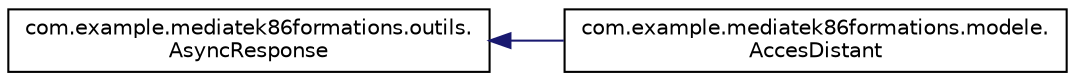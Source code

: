 digraph "Graphical Class Hierarchy"
{
 // LATEX_PDF_SIZE
  edge [fontname="Helvetica",fontsize="10",labelfontname="Helvetica",labelfontsize="10"];
  node [fontname="Helvetica",fontsize="10",shape=record];
  rankdir="LR";
  Node0 [label="com.example.mediatek86formations.outils.\lAsyncResponse",height=0.2,width=0.4,color="black", fillcolor="white", style="filled",URL="$interfacecom_1_1example_1_1mediatek86formations_1_1outils_1_1_async_response.html",tooltip=" "];
  Node0 -> Node1 [dir="back",color="midnightblue",fontsize="10",style="solid",fontname="Helvetica"];
  Node1 [label="com.example.mediatek86formations.modele.\lAccesDistant",height=0.2,width=0.4,color="black", fillcolor="white", style="filled",URL="$classcom_1_1example_1_1mediatek86formations_1_1modele_1_1_acces_distant.html",tooltip=" "];
}
